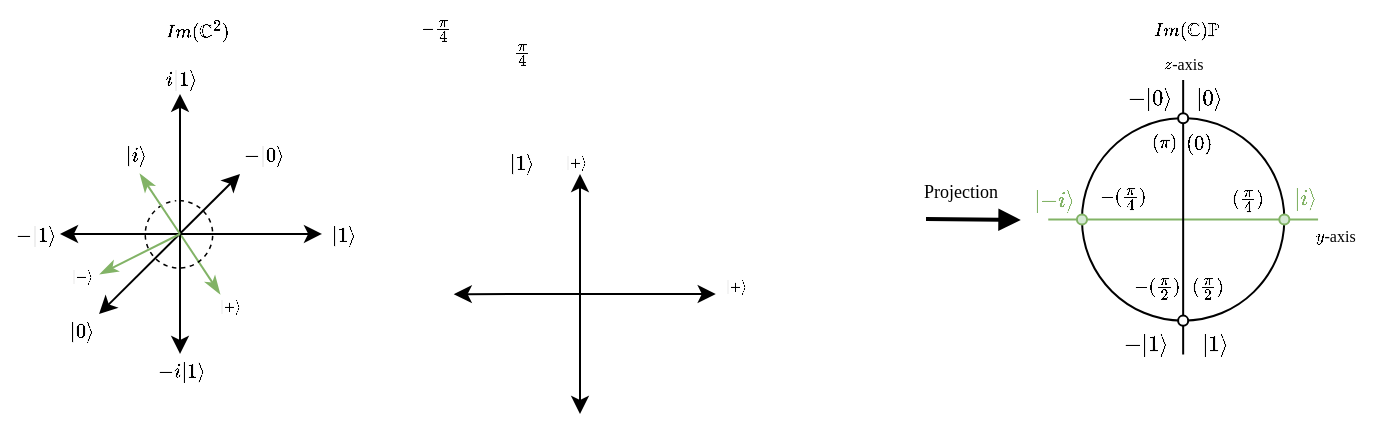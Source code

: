 <mxfile version="26.1.1">
  <diagram name="Page-1" id="pBSTw97CqDQas70XfuDZ">
    <mxGraphModel dx="482" dy="274" grid="1" gridSize="10" guides="1" tooltips="1" connect="1" arrows="1" fold="1" page="1" pageScale="1" pageWidth="850" pageHeight="1100" math="1" shadow="0">
      <root>
        <mxCell id="0" />
        <mxCell id="1" parent="0" />
        <mxCell id="hzOQPEmYSjEI6YSX7xpc-3" value="" style="endArrow=none;startArrow=classicThin;html=1;rounded=0;startFill=1;endFill=1;fillColor=#d5e8d4;strokeColor=#82b366;fontFamily=Times New Roman;" edge="1" parent="1">
          <mxGeometry width="50" height="50" relative="1" as="geometry">
            <mxPoint x="220" y="260" as="sourcePoint" />
            <mxPoint x="199.934" y="229.738" as="targetPoint" />
          </mxGeometry>
        </mxCell>
        <mxCell id="hzOQPEmYSjEI6YSX7xpc-4" value="" style="endArrow=classic;startArrow=classic;html=1;rounded=0;fontFamily=Times New Roman;" edge="1" parent="1">
          <mxGeometry width="50" height="50" relative="1" as="geometry">
            <mxPoint x="200" y="289.94" as="sourcePoint" />
            <mxPoint x="200" y="159.94" as="targetPoint" />
          </mxGeometry>
        </mxCell>
        <mxCell id="hzOQPEmYSjEI6YSX7xpc-5" value="" style="endArrow=classic;startArrow=classic;html=1;rounded=0;fontFamily=Times New Roman;" edge="1" parent="1">
          <mxGeometry width="50" height="50" relative="1" as="geometry">
            <mxPoint x="140" y="230" as="sourcePoint" />
            <mxPoint x="271" y="229.94" as="targetPoint" />
          </mxGeometry>
        </mxCell>
        <mxCell id="hzOQPEmYSjEI6YSX7xpc-6" value="\(\ket{0}\)" style="whiteSpace=wrap;html=1;strokeWidth=0;fontSize=10;fillColor=none;strokeColor=none;fontFamily=Times New Roman;" vertex="1" parent="1">
          <mxGeometry x="142.86" y="269.996" width="16.865" height="16.865" as="geometry" />
        </mxCell>
        <mxCell id="hzOQPEmYSjEI6YSX7xpc-8" value="\(-\ket{0}\)" style="whiteSpace=wrap;html=1;strokeWidth=0;fontSize=10;fillColor=none;strokeColor=none;fontFamily=Times New Roman;" vertex="1" parent="1">
          <mxGeometry x="233.66" y="181.08" width="16.865" height="16.865" as="geometry" />
        </mxCell>
        <mxCell id="hzOQPEmYSjEI6YSX7xpc-9" value="\(\ket{i}\)" style="whiteSpace=wrap;html=1;strokeWidth=0;fontSize=10;fillColor=none;strokeColor=none;fontFamily=Times New Roman;" vertex="1" parent="1">
          <mxGeometry x="169.996" y="181.079" width="16.865" height="16.865" as="geometry" />
        </mxCell>
        <mxCell id="hzOQPEmYSjEI6YSX7xpc-10" value="&lt;font style=&quot;font-size: 7px;&quot;&gt;\(\ket{+}\)&lt;/font&gt;" style="whiteSpace=wrap;html=1;strokeWidth=0;fontSize=10;fillColor=none;strokeColor=none;fontFamily=Times New Roman;" vertex="1" parent="1">
          <mxGeometry x="216.8" y="260.01" width="16.86" height="9.99" as="geometry" />
        </mxCell>
        <mxCell id="hzOQPEmYSjEI6YSX7xpc-11" value="" style="verticalLabelPosition=bottom;verticalAlign=top;html=1;shape=mxgraph.basic.arc;startAngle=0.002;endAngle=0.987;dashed=1;strokeWidth=0.75;fontFamily=Times New Roman;" vertex="1" parent="1">
          <mxGeometry x="182.629" y="213.304" width="33.729" height="33.729" as="geometry" />
        </mxCell>
        <mxCell id="hzOQPEmYSjEI6YSX7xpc-12" value="&lt;font&gt;\(\frac{\pi}{4}\)&lt;/font&gt;" style="whiteSpace=wrap;html=1;strokeWidth=0;fontSize=8;fillColor=none;strokeColor=none;fontFamily=Times New Roman;" vertex="1" parent="1">
          <mxGeometry x="363.136" y="131.077" width="16.865" height="16.865" as="geometry" />
        </mxCell>
        <mxCell id="hzOQPEmYSjEI6YSX7xpc-13" value="&lt;font&gt;\(-\frac{\pi}{4}\)&lt;/font&gt;" style="whiteSpace=wrap;html=1;strokeWidth=0;fontSize=8;fillColor=none;strokeColor=none;fontFamily=Times New Roman;" vertex="1" parent="1">
          <mxGeometry x="320.003" y="119.997" width="16.865" height="16.865" as="geometry" />
        </mxCell>
        <mxCell id="hzOQPEmYSjEI6YSX7xpc-31" value="&lt;span style=&quot;text-wrap-mode: nowrap;&quot;&gt;&lt;font&gt;\(Im(\mathbb{C}^2)\)&lt;/font&gt;&lt;/span&gt;" style="whiteSpace=wrap;html=1;fillColor=none;strokeColor=none;fontFamily=Times New Roman;fontSize=9;" vertex="1" parent="1">
          <mxGeometry x="191" y="120" width="36.49" height="16.86" as="geometry" />
        </mxCell>
        <mxCell id="hzOQPEmYSjEI6YSX7xpc-32" value="\(\ket{1}\)" style="whiteSpace=wrap;html=1;strokeWidth=0;fontSize=10;fillColor=none;strokeColor=none;fontFamily=Times New Roman;" vertex="1" parent="1">
          <mxGeometry x="273.64" y="225.77" width="16.86" height="7.94" as="geometry" />
        </mxCell>
        <mxCell id="hzOQPEmYSjEI6YSX7xpc-39" value="" style="group" vertex="1" connectable="0" parent="1">
          <mxGeometry x="570" y="120" width="230.08" height="173.57" as="geometry" />
        </mxCell>
        <mxCell id="hzOQPEmYSjEI6YSX7xpc-1" value="" style="verticalLabelPosition=bottom;verticalAlign=top;html=1;shape=mxgraph.basic.arc;startAngle=0.006;endAngle=0.995;fontFamily=Times New Roman;" vertex="1" parent="hzOQPEmYSjEI6YSX7xpc-39">
          <mxGeometry x="80.984" y="52.144" width="101.188" height="101.188" as="geometry" />
        </mxCell>
        <mxCell id="hzOQPEmYSjEI6YSX7xpc-14" value="&lt;span style=&quot;text-wrap-mode: nowrap;&quot;&gt;&lt;font style=&quot;font-size: 9px;&quot;&gt;Projection&lt;/font&gt;&lt;/span&gt;" style="whiteSpace=wrap;html=1;fillColor=none;strokeColor=none;fontFamily=Times New Roman;" vertex="1" parent="hzOQPEmYSjEI6YSX7xpc-39">
          <mxGeometry y="79.13" width="40.76" height="16.86" as="geometry" />
        </mxCell>
        <mxCell id="hzOQPEmYSjEI6YSX7xpc-15" value="" style="endArrow=block;html=1;rounded=0;strokeWidth=2;endFill=1;fontFamily=Times New Roman;" edge="1" parent="hzOQPEmYSjEI6YSX7xpc-39">
          <mxGeometry width="50" height="50" relative="1" as="geometry">
            <mxPoint x="3.004" y="102.536" as="sourcePoint" />
            <mxPoint x="50.39" y="102.94" as="targetPoint" />
          </mxGeometry>
        </mxCell>
        <mxCell id="hzOQPEmYSjEI6YSX7xpc-16" value="" style="endArrow=none;startArrow=none;html=1;rounded=0;startFill=0;fillColor=#d5e8d4;strokeColor=#82b366;fontFamily=Times New Roman;strokeWidth=1;" edge="1" parent="hzOQPEmYSjEI6YSX7xpc-39">
          <mxGeometry width="50" height="50" relative="1" as="geometry">
            <mxPoint x="199.037" y="102.738" as="sourcePoint" />
            <mxPoint x="64.12" y="102.738" as="targetPoint" />
          </mxGeometry>
        </mxCell>
        <mxCell id="hzOQPEmYSjEI6YSX7xpc-17" value="" style="endArrow=none;startArrow=none;html=1;rounded=0;startFill=0;fontFamily=Times New Roman;strokeWidth=1;" edge="1" parent="hzOQPEmYSjEI6YSX7xpc-39">
          <mxGeometry width="50" height="50" relative="1" as="geometry">
            <mxPoint x="131.578" y="170.197" as="sourcePoint" />
            <mxPoint x="131.578" y="32.94" as="targetPoint" />
          </mxGeometry>
        </mxCell>
        <mxCell id="hzOQPEmYSjEI6YSX7xpc-18" value="\(\ket{0}\)" style="whiteSpace=wrap;html=1;strokeWidth=0;fontSize=11;fillColor=none;strokeColor=none;fontFamily=Times New Roman;" vertex="1" parent="hzOQPEmYSjEI6YSX7xpc-39">
          <mxGeometry x="136.481" y="33.847" width="16.865" height="16.865" as="geometry" />
        </mxCell>
        <mxCell id="hzOQPEmYSjEI6YSX7xpc-19" value="" style="ellipse;whiteSpace=wrap;html=1;aspect=fixed;fontFamily=Times New Roman;" vertex="1" parent="hzOQPEmYSjEI6YSX7xpc-39">
          <mxGeometry x="129.049" y="49.615" width="5.059" height="5.059" as="geometry" />
        </mxCell>
        <mxCell id="hzOQPEmYSjEI6YSX7xpc-20" value="\(-\ket{0}\)" style="whiteSpace=wrap;html=1;strokeWidth=0;fontSize=11;fillColor=none;strokeColor=none;fontFamily=Times New Roman;" vertex="1" parent="hzOQPEmYSjEI6YSX7xpc-39">
          <mxGeometry x="106.752" y="33.847" width="16.865" height="16.865" as="geometry" />
        </mxCell>
        <mxCell id="hzOQPEmYSjEI6YSX7xpc-21" value="\(\ket{i}\)" style="whiteSpace=wrap;html=1;strokeWidth=0;fontSize=11;fillColor=none;strokeColor=none;fontColor=#82B366;fontFamily=Times New Roman;" vertex="1" parent="hzOQPEmYSjEI6YSX7xpc-39">
          <mxGeometry x="187.86" y="83.13" width="10.14" height="16.86" as="geometry" />
        </mxCell>
        <mxCell id="hzOQPEmYSjEI6YSX7xpc-22" value="\(\ket{-i}\)" style="whiteSpace=wrap;html=1;strokeWidth=0;fontSize=11;fontStyle=0;fillColor=none;strokeColor=none;fontColor=#82B366;fontFamily=Times New Roman;" vertex="1" parent="hzOQPEmYSjEI6YSX7xpc-39">
          <mxGeometry x="59" y="84.81" width="17" height="16.86" as="geometry" />
        </mxCell>
        <mxCell id="hzOQPEmYSjEI6YSX7xpc-23" value="" style="ellipse;whiteSpace=wrap;html=1;aspect=fixed;fontFamily=Times New Roman;" vertex="1" parent="hzOQPEmYSjEI6YSX7xpc-39">
          <mxGeometry x="129.049" y="150.803" width="5.059" height="5.059" as="geometry" />
        </mxCell>
        <mxCell id="hzOQPEmYSjEI6YSX7xpc-24" value="\(-\ket{1}\)" style="whiteSpace=wrap;html=1;strokeWidth=0;fontSize=11;fillColor=none;strokeColor=none;fontFamily=Times New Roman;" vertex="1" parent="hzOQPEmYSjEI6YSX7xpc-39">
          <mxGeometry x="105.438" y="156.705" width="16.865" height="16.865" as="geometry" />
        </mxCell>
        <mxCell id="hzOQPEmYSjEI6YSX7xpc-25" value="\(\ket{1}\)" style="whiteSpace=wrap;html=1;strokeWidth=0;fontSize=11;fillColor=none;strokeColor=none;fontFamily=Times New Roman;" vertex="1" parent="hzOQPEmYSjEI6YSX7xpc-39">
          <mxGeometry x="139.167" y="156.705" width="16.865" height="16.865" as="geometry" />
        </mxCell>
        <mxCell id="hzOQPEmYSjEI6YSX7xpc-26" value="&lt;font&gt;\(z\)-axis&lt;/font&gt;" style="whiteSpace=wrap;html=1;strokeWidth=0;fontSize=8;fillColor=none;strokeColor=none;fontFamily=Times New Roman;" vertex="1" parent="hzOQPEmYSjEI6YSX7xpc-39">
          <mxGeometry x="120.83" y="21.09" width="21.5" height="7.79" as="geometry" />
        </mxCell>
        <mxCell id="hzOQPEmYSjEI6YSX7xpc-27" value="&lt;font&gt;\(y\)-axis&lt;/font&gt;" style="whiteSpace=wrap;html=1;strokeWidth=0;fontSize=8;fillColor=none;strokeColor=none;fontFamily=Times New Roman;" vertex="1" parent="hzOQPEmYSjEI6YSX7xpc-39">
          <mxGeometry x="186.232" y="102.738" width="43.848" height="16.865" as="geometry" />
        </mxCell>
        <mxCell id="hzOQPEmYSjEI6YSX7xpc-28" value="" style="ellipse;whiteSpace=wrap;html=1;aspect=fixed;fillColor=#d5e8d4;strokeColor=#82b366;fontFamily=Times New Roman;" vertex="1" parent="hzOQPEmYSjEI6YSX7xpc-39">
          <mxGeometry x="78.455" y="100.209" width="5.059" height="5.059" as="geometry" />
        </mxCell>
        <mxCell id="hzOQPEmYSjEI6YSX7xpc-29" value="" style="ellipse;whiteSpace=wrap;html=1;aspect=fixed;fillColor=#d5e8d4;strokeColor=#82b366;fontFamily=Times New Roman;" vertex="1" parent="hzOQPEmYSjEI6YSX7xpc-39">
          <mxGeometry x="179.643" y="100.209" width="5.059" height="5.059" as="geometry" />
        </mxCell>
        <mxCell id="hzOQPEmYSjEI6YSX7xpc-30" value="&lt;font&gt;&lt;font&gt;&lt;span style=&quot;text-wrap-mode: nowrap;&quot;&gt;\(Im(\mathbb{C})\mathbb{P}\)&lt;/span&gt;&lt;/font&gt;&lt;/font&gt;" style="whiteSpace=wrap;html=1;fillColor=none;strokeColor=none;fontFamily=Times New Roman;fontSize=9;" vertex="1" parent="hzOQPEmYSjEI6YSX7xpc-39">
          <mxGeometry x="114" width="39.16" height="16.86" as="geometry" />
        </mxCell>
        <mxCell id="hzOQPEmYSjEI6YSX7xpc-33" value="\((0)\)" style="whiteSpace=wrap;html=1;strokeWidth=0;fontSize=10;fillColor=none;strokeColor=none;fontFamily=Times New Roman;" vertex="1" parent="hzOQPEmYSjEI6YSX7xpc-39">
          <mxGeometry x="131.051" y="55.678" width="16.865" height="16.865" as="geometry" />
        </mxCell>
        <mxCell id="hzOQPEmYSjEI6YSX7xpc-34" value="\((\frac{\pi}{4})\)" style="whiteSpace=wrap;html=1;strokeWidth=0;fontSize=9;fillColor=none;strokeColor=none;fontFamily=Times New Roman;" vertex="1" parent="hzOQPEmYSjEI6YSX7xpc-39">
          <mxGeometry x="155.031" y="84.807" width="16.865" height="16.865" as="geometry" />
        </mxCell>
        <mxCell id="hzOQPEmYSjEI6YSX7xpc-35" value="\((\pi)\)" style="whiteSpace=wrap;html=1;strokeWidth=0;fontSize=9;fillColor=none;strokeColor=none;fontFamily=Times New Roman;" vertex="1" parent="hzOQPEmYSjEI6YSX7xpc-39">
          <mxGeometry x="114.191" y="55.677" width="16.865" height="16.865" as="geometry" />
        </mxCell>
        <mxCell id="hzOQPEmYSjEI6YSX7xpc-36" value="\(-(\frac{\pi}{4})\)" style="whiteSpace=wrap;html=1;strokeWidth=0;fontSize=9;fillColor=none;strokeColor=none;fontFamily=Times New Roman;" vertex="1" parent="hzOQPEmYSjEI6YSX7xpc-39">
          <mxGeometry x="92.511" y="83.877" width="16.865" height="16.865" as="geometry" />
        </mxCell>
        <mxCell id="hzOQPEmYSjEI6YSX7xpc-37" value="\((\frac{\pi}{2})\)" style="whiteSpace=wrap;html=1;strokeWidth=0;fontSize=9;fillColor=none;strokeColor=none;fontFamily=Times New Roman;" vertex="1" parent="hzOQPEmYSjEI6YSX7xpc-39">
          <mxGeometry x="135.111" y="128.937" width="16.865" height="16.865" as="geometry" />
        </mxCell>
        <mxCell id="hzOQPEmYSjEI6YSX7xpc-38" value="\(-(\frac{\pi}{2})\)" style="whiteSpace=wrap;html=1;strokeWidth=0;fontSize=9;fillColor=none;strokeColor=none;fontFamily=Times New Roman;" vertex="1" parent="hzOQPEmYSjEI6YSX7xpc-39">
          <mxGeometry x="110.181" y="128.937" width="16.865" height="16.865" as="geometry" />
        </mxCell>
        <mxCell id="hzOQPEmYSjEI6YSX7xpc-40" value="\(\ket{1}\)" style="whiteSpace=wrap;html=1;strokeWidth=0;fontSize=10;fillColor=none;strokeColor=none;fontFamily=Times New Roman;" vertex="1" parent="1">
          <mxGeometry x="363.14" y="190.0" width="16.86" height="7.94" as="geometry" />
        </mxCell>
        <mxCell id="hzOQPEmYSjEI6YSX7xpc-41" value="\(i\ket{1}\)" style="whiteSpace=wrap;html=1;strokeWidth=0;fontSize=10;fillColor=none;strokeColor=none;fontFamily=Times New Roman;" vertex="1" parent="1">
          <mxGeometry x="191.5" y="147.94" width="16.86" height="7.94" as="geometry" />
        </mxCell>
        <mxCell id="hzOQPEmYSjEI6YSX7xpc-42" value="\(-i\ket{1}\)" style="whiteSpace=wrap;html=1;strokeWidth=0;fontSize=10;fillColor=none;strokeColor=none;fontFamily=Times New Roman;" vertex="1" parent="1">
          <mxGeometry x="191.5" y="293.57" width="16.86" height="7.94" as="geometry" />
        </mxCell>
        <mxCell id="hzOQPEmYSjEI6YSX7xpc-43" value="\(-\ket{1}\)" style="whiteSpace=wrap;html=1;strokeWidth=0;fontSize=10;fillColor=none;strokeColor=none;fontFamily=Times New Roman;" vertex="1" parent="1">
          <mxGeometry x="120.0" y="225.77" width="16.86" height="7.94" as="geometry" />
        </mxCell>
        <mxCell id="hzOQPEmYSjEI6YSX7xpc-44" value="" style="endArrow=classic;startArrow=classic;html=1;rounded=0;fontFamily=Times New Roman;" edge="1" parent="1">
          <mxGeometry width="50" height="50" relative="1" as="geometry">
            <mxPoint x="159.5" y="270.06" as="sourcePoint" />
            <mxPoint x="230" y="200" as="targetPoint" />
          </mxGeometry>
        </mxCell>
        <mxCell id="hzOQPEmYSjEI6YSX7xpc-2" value="" style="endArrow=classicThin;startArrow=none;html=1;rounded=0;startFill=0;endFill=1;fillColor=#d5e8d4;strokeColor=#82b366;fontFamily=Times New Roman;" edge="1" parent="1">
          <mxGeometry width="50" height="50" relative="1" as="geometry">
            <mxPoint x="200" y="230" as="sourcePoint" />
            <mxPoint x="180" y="200" as="targetPoint" />
          </mxGeometry>
        </mxCell>
        <mxCell id="hzOQPEmYSjEI6YSX7xpc-45" value="" style="endArrow=classic;startArrow=classic;html=1;rounded=0;fontFamily=Times New Roman;" edge="1" parent="1">
          <mxGeometry width="50" height="50" relative="1" as="geometry">
            <mxPoint x="400" y="320" as="sourcePoint" />
            <mxPoint x="400" y="200" as="targetPoint" />
          </mxGeometry>
        </mxCell>
        <mxCell id="hzOQPEmYSjEI6YSX7xpc-46" value="" style="endArrow=classic;startArrow=classic;html=1;rounded=0;fontFamily=Times New Roman;" edge="1" parent="1">
          <mxGeometry width="50" height="50" relative="1" as="geometry">
            <mxPoint x="336.87" y="260.07" as="sourcePoint" />
            <mxPoint x="467.87" y="260.01" as="targetPoint" />
          </mxGeometry>
        </mxCell>
        <mxCell id="hzOQPEmYSjEI6YSX7xpc-47" value="&lt;font style=&quot;font-size: 7px;&quot;&gt;\(\ket{+}\)&lt;/font&gt;" style="whiteSpace=wrap;html=1;strokeWidth=0;fontSize=10;fillColor=none;strokeColor=none;fontFamily=Times New Roman;" vertex="1" parent="1">
          <mxGeometry x="390" y="187.95" width="16.86" height="9.99" as="geometry" />
        </mxCell>
        <mxCell id="hzOQPEmYSjEI6YSX7xpc-48" value="&lt;font style=&quot;font-size: 7px;&quot;&gt;\(\ket{+}\)&lt;/font&gt;" style="whiteSpace=wrap;html=1;strokeWidth=0;fontSize=10;fillColor=none;strokeColor=none;fontFamily=Times New Roman;" vertex="1" parent="1">
          <mxGeometry x="470" y="250.02" width="16.86" height="9.99" as="geometry" />
        </mxCell>
        <mxCell id="hzOQPEmYSjEI6YSX7xpc-49" value="" style="endArrow=none;startArrow=classicThin;html=1;rounded=0;startFill=1;endFill=1;fillColor=#d5e8d4;strokeColor=#82b366;fontFamily=Times New Roman;" edge="1" parent="1">
          <mxGeometry width="50" height="50" relative="1" as="geometry">
            <mxPoint x="160" y="250" as="sourcePoint" />
            <mxPoint x="200" y="230" as="targetPoint" />
          </mxGeometry>
        </mxCell>
        <mxCell id="hzOQPEmYSjEI6YSX7xpc-50" value="&lt;font style=&quot;font-size: 7px;&quot;&gt;\(\ket{-}\)&lt;/font&gt;" style="whiteSpace=wrap;html=1;strokeWidth=0;fontSize=10;fillColor=none;strokeColor=none;fontFamily=Times New Roman;" vertex="1" parent="1">
          <mxGeometry x="142.86" y="245.03" width="16.86" height="9.99" as="geometry" />
        </mxCell>
      </root>
    </mxGraphModel>
  </diagram>
</mxfile>
